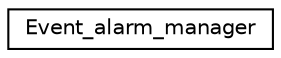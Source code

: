 digraph "Graphical Class Hierarchy"
{
 // LATEX_PDF_SIZE
  edge [fontname="Helvetica",fontsize="10",labelfontname="Helvetica",labelfontsize="10"];
  node [fontname="Helvetica",fontsize="10",shape=record];
  rankdir="LR";
  Node0 [label="Event_alarm_manager",height=0.2,width=0.4,color="black", fillcolor="white", style="filled",URL="$classEvent__alarm__manager.html",tooltip=" "];
}
